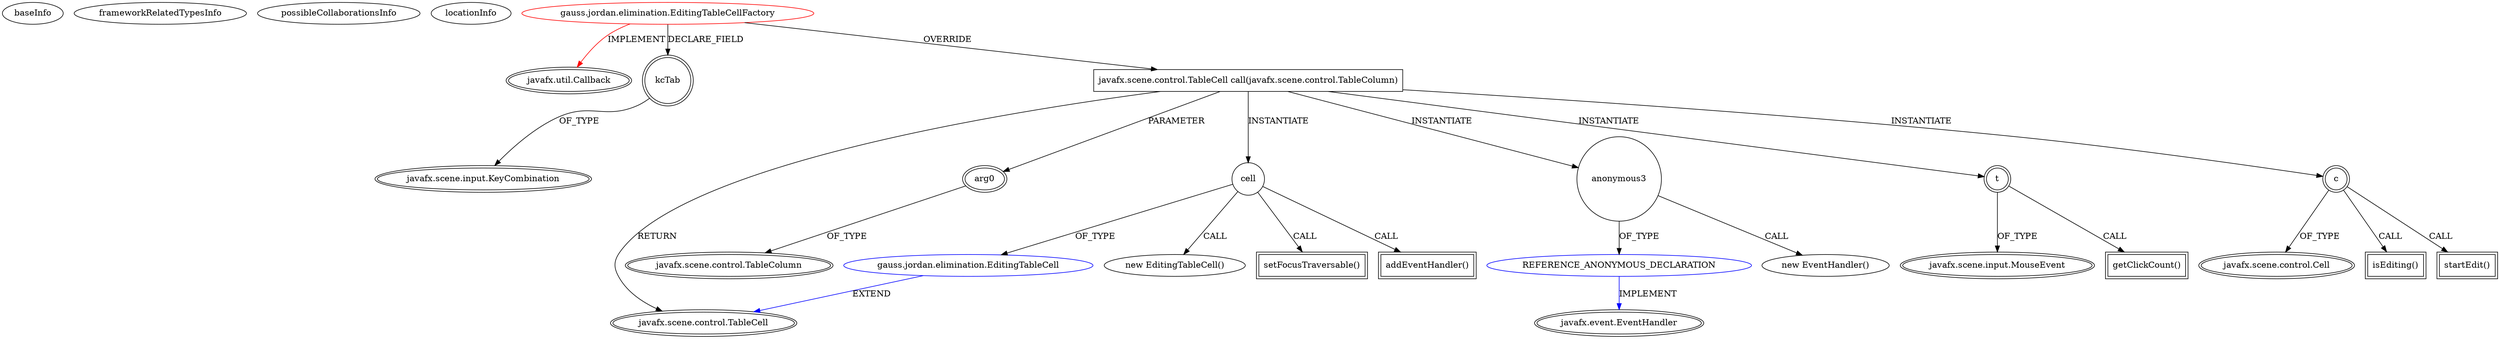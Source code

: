 digraph {
baseInfo[graphId=4391,category="extension_graph",isAnonymous=false,possibleRelation=true]
frameworkRelatedTypesInfo[0="javafx.util.Callback"]
possibleCollaborationsInfo[0="4391~OVERRIDING_METHOD_DECLARATION-INSTANTIATION-~javafx.util.Callback ~javafx.event.EventHandler ~false~true",1="4391~OVERRIDING_METHOD_DECLARATION-INSTANTIATION-~javafx.util.Callback ~javafx.scene.control.TableCell ~false~false"]
locationInfo[projectName="svadlamudi-GaussJordanElimination",filePath="/svadlamudi-GaussJordanElimination/GaussJordanElimination-master/src/gauss/jordan/elimination/EditingTableCellFactory.java",contextSignature="EditingTableCellFactory",graphId="4391"]
0[label="gauss.jordan.elimination.EditingTableCellFactory",vertexType="ROOT_CLIENT_CLASS_DECLARATION",isFrameworkType=false,color=red]
1[label="javafx.util.Callback",vertexType="FRAMEWORK_INTERFACE_TYPE",isFrameworkType=true,peripheries=2]
2[label="kcTab",vertexType="FIELD_DECLARATION",isFrameworkType=true,peripheries=2,shape=circle]
3[label="javafx.scene.input.KeyCombination",vertexType="FRAMEWORK_CLASS_TYPE",isFrameworkType=true,peripheries=2]
4[label="javafx.scene.control.TableCell call(javafx.scene.control.TableColumn)",vertexType="OVERRIDING_METHOD_DECLARATION",isFrameworkType=false,shape=box]
5[label="javafx.scene.control.TableCell",vertexType="FRAMEWORK_CLASS_TYPE",isFrameworkType=true,peripheries=2]
6[label="arg0",vertexType="PARAMETER_DECLARATION",isFrameworkType=true,peripheries=2]
7[label="javafx.scene.control.TableColumn",vertexType="FRAMEWORK_CLASS_TYPE",isFrameworkType=true,peripheries=2]
9[label="cell",vertexType="VARIABLE_EXPRESION",isFrameworkType=false,shape=circle]
10[label="gauss.jordan.elimination.EditingTableCell",vertexType="REFERENCE_CLIENT_CLASS_DECLARATION",isFrameworkType=false,color=blue]
8[label="new EditingTableCell()",vertexType="CONSTRUCTOR_CALL",isFrameworkType=false]
13[label="setFocusTraversable()",vertexType="INSIDE_CALL",isFrameworkType=true,peripheries=2,shape=box]
15[label="addEventHandler()",vertexType="INSIDE_CALL",isFrameworkType=true,peripheries=2,shape=box]
17[label="anonymous3",vertexType="VARIABLE_EXPRESION",isFrameworkType=false,shape=circle]
18[label="REFERENCE_ANONYMOUS_DECLARATION",vertexType="REFERENCE_ANONYMOUS_DECLARATION",isFrameworkType=false,color=blue]
19[label="javafx.event.EventHandler",vertexType="FRAMEWORK_INTERFACE_TYPE",isFrameworkType=true,peripheries=2]
16[label="new EventHandler()",vertexType="CONSTRUCTOR_CALL",isFrameworkType=false]
20[label="t",vertexType="VARIABLE_EXPRESION",isFrameworkType=true,peripheries=2,shape=circle]
22[label="javafx.scene.input.MouseEvent",vertexType="FRAMEWORK_CLASS_TYPE",isFrameworkType=true,peripheries=2]
21[label="getClickCount()",vertexType="INSIDE_CALL",isFrameworkType=true,peripheries=2,shape=box]
23[label="c",vertexType="VARIABLE_EXPRESION",isFrameworkType=true,peripheries=2,shape=circle]
25[label="javafx.scene.control.Cell",vertexType="FRAMEWORK_CLASS_TYPE",isFrameworkType=true,peripheries=2]
24[label="isEditing()",vertexType="INSIDE_CALL",isFrameworkType=true,peripheries=2,shape=box]
27[label="startEdit()",vertexType="INSIDE_CALL",isFrameworkType=true,peripheries=2,shape=box]
0->1[label="IMPLEMENT",color=red]
0->2[label="DECLARE_FIELD"]
2->3[label="OF_TYPE"]
0->4[label="OVERRIDE"]
4->5[label="RETURN"]
6->7[label="OF_TYPE"]
4->6[label="PARAMETER"]
4->9[label="INSTANTIATE"]
10->5[label="EXTEND",color=blue]
9->10[label="OF_TYPE"]
9->8[label="CALL"]
9->13[label="CALL"]
9->15[label="CALL"]
4->17[label="INSTANTIATE"]
18->19[label="IMPLEMENT",color=blue]
17->18[label="OF_TYPE"]
17->16[label="CALL"]
4->20[label="INSTANTIATE"]
20->22[label="OF_TYPE"]
20->21[label="CALL"]
4->23[label="INSTANTIATE"]
23->25[label="OF_TYPE"]
23->24[label="CALL"]
23->27[label="CALL"]
}
